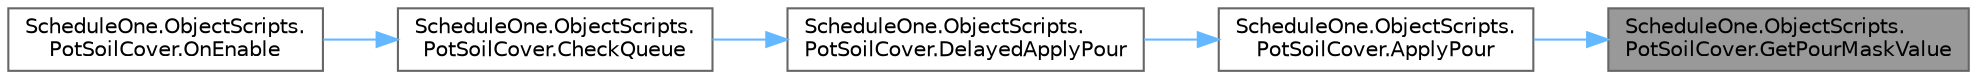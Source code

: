 digraph "ScheduleOne.ObjectScripts.PotSoilCover.GetPourMaskValue"
{
 // LATEX_PDF_SIZE
  bgcolor="transparent";
  edge [fontname=Helvetica,fontsize=10,labelfontname=Helvetica,labelfontsize=10];
  node [fontname=Helvetica,fontsize=10,shape=box,height=0.2,width=0.4];
  rankdir="RL";
  Node1 [id="Node000001",label="ScheduleOne.ObjectScripts.\lPotSoilCover.GetPourMaskValue",height=0.2,width=0.4,color="gray40", fillcolor="grey60", style="filled", fontcolor="black",tooltip=" "];
  Node1 -> Node2 [id="edge1_Node000001_Node000002",dir="back",color="steelblue1",style="solid",tooltip=" "];
  Node2 [id="Node000002",label="ScheduleOne.ObjectScripts.\lPotSoilCover.ApplyPour",height=0.2,width=0.4,color="grey40", fillcolor="white", style="filled",URL="$class_schedule_one_1_1_object_scripts_1_1_pot_soil_cover.html#a0cbf3e32f47a2e7560b91bc283c8261b",tooltip=" "];
  Node2 -> Node3 [id="edge2_Node000002_Node000003",dir="back",color="steelblue1",style="solid",tooltip=" "];
  Node3 [id="Node000003",label="ScheduleOne.ObjectScripts.\lPotSoilCover.DelayedApplyPour",height=0.2,width=0.4,color="grey40", fillcolor="white", style="filled",URL="$class_schedule_one_1_1_object_scripts_1_1_pot_soil_cover.html#a2618ae982c1c6b21d048b284c23eadec",tooltip=" "];
  Node3 -> Node4 [id="edge3_Node000003_Node000004",dir="back",color="steelblue1",style="solid",tooltip=" "];
  Node4 [id="Node000004",label="ScheduleOne.ObjectScripts.\lPotSoilCover.CheckQueue",height=0.2,width=0.4,color="grey40", fillcolor="white", style="filled",URL="$class_schedule_one_1_1_object_scripts_1_1_pot_soil_cover.html#a5a9f5093d620bec0ec9a0da499c2c100",tooltip=" "];
  Node4 -> Node5 [id="edge4_Node000004_Node000005",dir="back",color="steelblue1",style="solid",tooltip=" "];
  Node5 [id="Node000005",label="ScheduleOne.ObjectScripts.\lPotSoilCover.OnEnable",height=0.2,width=0.4,color="grey40", fillcolor="white", style="filled",URL="$class_schedule_one_1_1_object_scripts_1_1_pot_soil_cover.html#a5917248fc67680a7b9a3eaf8b4c7ca97",tooltip=" "];
}
